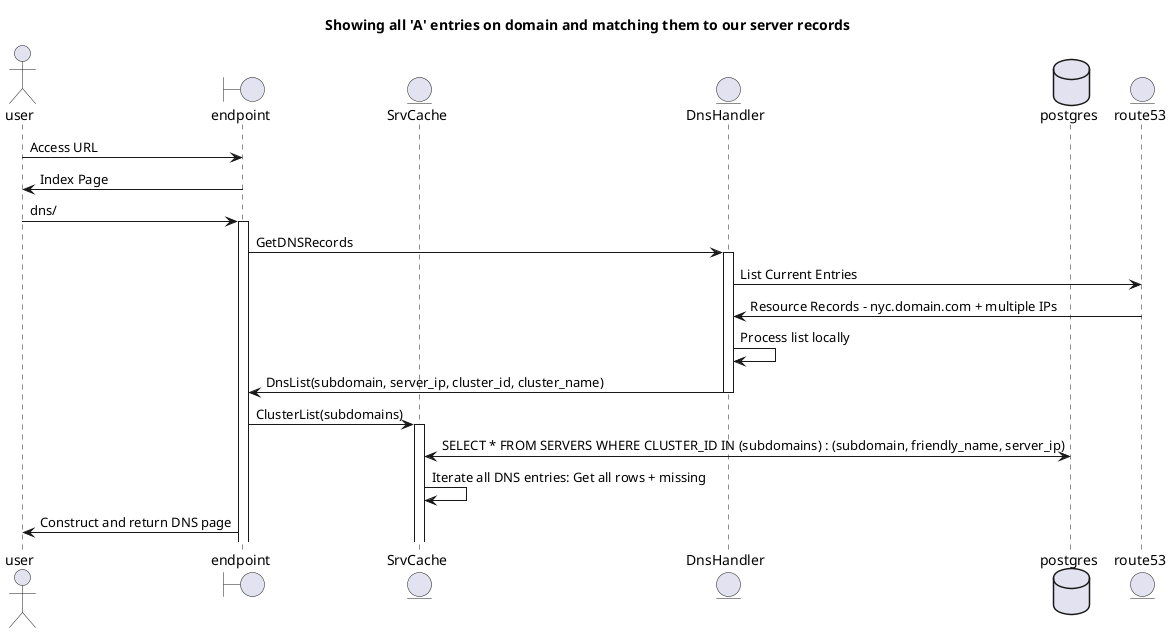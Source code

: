 @startuml
' PlantUML sequence diagram for the system

'
'  --[ Note: These sequence diagrams evolve continuously so please don't take them as final as yet ]--
'

actor user
boundary endpoint
entity SrvCache
entity DnsHandler
database postgres
entity route53
title Showing all 'A' entries on domain and matching them to our server records

user -> endpoint : Access URL
endpoint -> user : Index Page
user -> endpoint ++ : dns/
endpoint -> DnsHandler ++ : GetDNSRecords
DnsHandler -> route53 : List Current Entries
route53 -> DnsHandler : Resource Records - nyc.domain.com + multiple IPs
DnsHandler -> DnsHandler : Process list locally
DnsHandler -> endpoint -- : DnsList(subdomain, server_ip, cluster_id, cluster_name)
endpoint -> SrvCache ++ : ClusterList(subdomains)
postgres <-> SrvCache : SELECT * FROM SERVERS WHERE CLUSTER_ID IN (subdomains) : (subdomain, friendly_name, server_ip)
SrvCache -> SrvCache : Iterate all DNS entries: Get all rows + missing
endpoint -> user : Construct and return DNS page

@enduml

@startuml

actor user
boundary endpoint
entity SrvCache
entity DnsHandler
database postgres
entity route53
title Showing all servers in our database

user -> endpoint : Access URL
endpoint -> user : Index Page
user -> endpoint ++ : servers/
endpoint -> SrvCache ++ : GetAllServers
SrvCache <-> postgres : Get Servers Joined with Cluster Table
SrvCache -> endpoint -- : ServerList(server_id, friendly_name, cluster_id, server_ip)
endpoint -> DnsHandler ++ : GetDNSRecords
DnsHandler -> route53 : List Current Entries
route53 -> DnsHandler : Resource Records - nyc.domain.com + multiple IPs
DnsHandler -> DnsHandler : Process list locally
DnsHandler -> endpoint -- : DnsList(subdomain, server_ip, cluster_id, cluster_name)
endpoint <-> endpoint : Iterate ServerList and tag missing IP from DnsList for page
endpoint -> user -- : Servers page

@enduml


@startuml

boundary endpoint
entity DnsHandler
entity route53
title Add DNS record (existing subdomain)

endpoint -> DnsHandler : Add records (name, ip)
DnsHandler -> route53 : GetResourceRecord (name)
route53 -> DnsHandler : Single domain record
DnsHandler -> DnsHandler : CheckForDupesAndAddIp(domain record, ip)
DnsHandler -> route53 : ChangeResourceRecord (upsert)

@enduml

@startuml

boundary endpoint
entity DnsHandler
entity route53
title Add DNS record (non-existant subdomain)

endpoint -> DnsHandler : Add records (name, ip)
DnsHandler -> route53 : GetResourceRecord (name)
route53 -> DnsHandler : (No domain found)
DnsHandler -> DnsHandler : Create domain and add ip(name, ip)
DnsHandler -> route53 : ChangeResourceRecord (record)

@enduml

@startuml

boundary endpoint
entity DnsHandler
entity route53
title Delete DNS record (existing subdomain)

endpoint -> DnsHandler : Delete records (name, ip)
DnsHandler -> route53 : GetResourceRecord (name)
route53 -> DnsHandler : Single domain record
DnsHandler -> DnsHandler : CheckForAndRemove(domain record, ip)
DnsHandler -> route53 : IfOnlyResourceRecord -> Delete 
DnsHandler -> route53 : IfOtherResourceRecords -> Upsert

@enduml